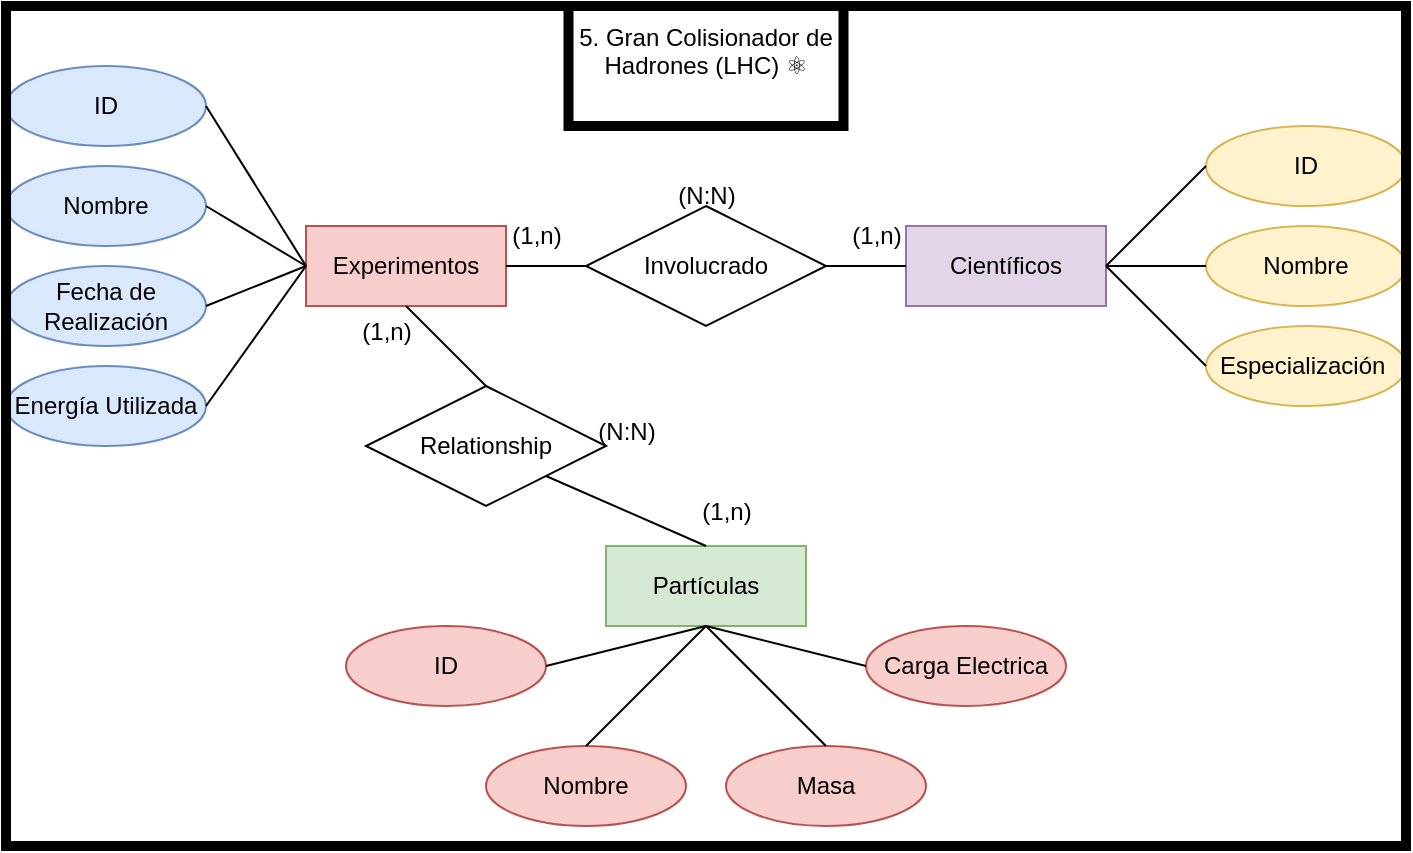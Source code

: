 <mxfile version="26.0.14">
  <diagram name="Página-1" id="2kknnnNVVvukoXmi1JOT">
    <mxGraphModel dx="1434" dy="772" grid="1" gridSize="10" guides="1" tooltips="1" connect="1" arrows="1" fold="1" page="1" pageScale="1" pageWidth="827" pageHeight="1169" math="0" shadow="0">
      <root>
        <mxCell id="0" />
        <mxCell id="1" parent="0" />
        <mxCell id="_3PhJ_lOyCpSB4u0JZe_-1" value="Experimentos" style="whiteSpace=wrap;html=1;align=center;fillColor=#f8cecc;strokeColor=#b85450;" parent="1" vertex="1">
          <mxGeometry x="160" y="120" width="100" height="40" as="geometry" />
        </mxCell>
        <mxCell id="_3PhJ_lOyCpSB4u0JZe_-2" value="Nombre" style="ellipse;whiteSpace=wrap;html=1;align=center;fillColor=#dae8fc;strokeColor=#6c8ebf;" parent="1" vertex="1">
          <mxGeometry x="10" y="90" width="100" height="40" as="geometry" />
        </mxCell>
        <mxCell id="_3PhJ_lOyCpSB4u0JZe_-3" value="Fecha de Realización" style="ellipse;whiteSpace=wrap;html=1;align=center;fillColor=#dae8fc;strokeColor=#6c8ebf;" parent="1" vertex="1">
          <mxGeometry x="10" y="140" width="100" height="40" as="geometry" />
        </mxCell>
        <mxCell id="_3PhJ_lOyCpSB4u0JZe_-4" value="Energía Utilizada" style="ellipse;whiteSpace=wrap;html=1;align=center;fillColor=#dae8fc;strokeColor=#6c8ebf;" parent="1" vertex="1">
          <mxGeometry x="10" y="190" width="100" height="40" as="geometry" />
        </mxCell>
        <mxCell id="_3PhJ_lOyCpSB4u0JZe_-5" value="ID" style="ellipse;whiteSpace=wrap;html=1;align=center;fillColor=#dae8fc;strokeColor=#6c8ebf;" parent="1" vertex="1">
          <mxGeometry x="10" y="40" width="100" height="40" as="geometry" />
        </mxCell>
        <mxCell id="_3PhJ_lOyCpSB4u0JZe_-7" value="" style="endArrow=none;html=1;rounded=0;exitX=1;exitY=0.5;exitDx=0;exitDy=0;entryX=0;entryY=0.5;entryDx=0;entryDy=0;" parent="1" source="_3PhJ_lOyCpSB4u0JZe_-5" target="_3PhJ_lOyCpSB4u0JZe_-1" edge="1">
          <mxGeometry relative="1" as="geometry">
            <mxPoint x="330" y="300" as="sourcePoint" />
            <mxPoint x="490" y="300" as="targetPoint" />
          </mxGeometry>
        </mxCell>
        <mxCell id="_3PhJ_lOyCpSB4u0JZe_-8" value="" style="endArrow=none;html=1;rounded=0;exitX=1;exitY=0.5;exitDx=0;exitDy=0;entryX=0;entryY=0.5;entryDx=0;entryDy=0;" parent="1" source="_3PhJ_lOyCpSB4u0JZe_-2" target="_3PhJ_lOyCpSB4u0JZe_-1" edge="1">
          <mxGeometry relative="1" as="geometry">
            <mxPoint x="330" y="300" as="sourcePoint" />
            <mxPoint x="490" y="300" as="targetPoint" />
          </mxGeometry>
        </mxCell>
        <mxCell id="_3PhJ_lOyCpSB4u0JZe_-9" value="" style="endArrow=none;html=1;rounded=0;exitX=1;exitY=0.5;exitDx=0;exitDy=0;entryX=0;entryY=0.5;entryDx=0;entryDy=0;" parent="1" source="_3PhJ_lOyCpSB4u0JZe_-4" target="_3PhJ_lOyCpSB4u0JZe_-1" edge="1">
          <mxGeometry relative="1" as="geometry">
            <mxPoint x="120" y="120" as="sourcePoint" />
            <mxPoint x="500" y="310" as="targetPoint" />
          </mxGeometry>
        </mxCell>
        <mxCell id="_3PhJ_lOyCpSB4u0JZe_-10" value="" style="endArrow=none;html=1;rounded=0;exitX=1;exitY=0.5;exitDx=0;exitDy=0;entryX=0;entryY=0.5;entryDx=0;entryDy=0;" parent="1" source="_3PhJ_lOyCpSB4u0JZe_-3" target="_3PhJ_lOyCpSB4u0JZe_-1" edge="1">
          <mxGeometry relative="1" as="geometry">
            <mxPoint x="130" y="130" as="sourcePoint" />
            <mxPoint x="510" y="320" as="targetPoint" />
          </mxGeometry>
        </mxCell>
        <mxCell id="_3PhJ_lOyCpSB4u0JZe_-11" value="Científicos" style="whiteSpace=wrap;html=1;align=center;fillColor=#e1d5e7;strokeColor=#9673a6;" parent="1" vertex="1">
          <mxGeometry x="460" y="120" width="100" height="40" as="geometry" />
        </mxCell>
        <mxCell id="_3PhJ_lOyCpSB4u0JZe_-12" value="Involucrado" style="shape=rhombus;perimeter=rhombusPerimeter;whiteSpace=wrap;html=1;align=center;" parent="1" vertex="1">
          <mxGeometry x="300" y="110" width="120" height="60" as="geometry" />
        </mxCell>
        <mxCell id="_3PhJ_lOyCpSB4u0JZe_-13" value="" style="endArrow=none;html=1;rounded=0;exitX=1;exitY=0.5;exitDx=0;exitDy=0;entryX=0;entryY=0.5;entryDx=0;entryDy=0;" parent="1" source="_3PhJ_lOyCpSB4u0JZe_-1" target="_3PhJ_lOyCpSB4u0JZe_-12" edge="1">
          <mxGeometry relative="1" as="geometry">
            <mxPoint x="270" y="210" as="sourcePoint" />
            <mxPoint x="430" y="210" as="targetPoint" />
          </mxGeometry>
        </mxCell>
        <mxCell id="_3PhJ_lOyCpSB4u0JZe_-14" value="" style="endArrow=none;html=1;rounded=0;exitX=1;exitY=0.5;exitDx=0;exitDy=0;entryX=0;entryY=0.5;entryDx=0;entryDy=0;" parent="1" source="_3PhJ_lOyCpSB4u0JZe_-12" target="_3PhJ_lOyCpSB4u0JZe_-11" edge="1">
          <mxGeometry relative="1" as="geometry">
            <mxPoint x="270" y="150" as="sourcePoint" />
            <mxPoint x="310" y="150" as="targetPoint" />
          </mxGeometry>
        </mxCell>
        <mxCell id="_3PhJ_lOyCpSB4u0JZe_-15" value="Especialización&amp;nbsp;" style="ellipse;whiteSpace=wrap;html=1;align=center;fillColor=#fff2cc;strokeColor=#d6b656;" parent="1" vertex="1">
          <mxGeometry x="610" y="170" width="100" height="40" as="geometry" />
        </mxCell>
        <mxCell id="_3PhJ_lOyCpSB4u0JZe_-16" value="Nombre" style="ellipse;whiteSpace=wrap;html=1;align=center;fillColor=#fff2cc;strokeColor=#d6b656;" parent="1" vertex="1">
          <mxGeometry x="610" y="120" width="100" height="40" as="geometry" />
        </mxCell>
        <mxCell id="_3PhJ_lOyCpSB4u0JZe_-17" value="ID" style="ellipse;whiteSpace=wrap;html=1;align=center;fillColor=#fff2cc;strokeColor=#d6b656;" parent="1" vertex="1">
          <mxGeometry x="610" y="70" width="100" height="40" as="geometry" />
        </mxCell>
        <mxCell id="_3PhJ_lOyCpSB4u0JZe_-18" value="" style="endArrow=none;html=1;rounded=0;exitX=1;exitY=0.5;exitDx=0;exitDy=0;entryX=0;entryY=0.5;entryDx=0;entryDy=0;" parent="1" source="_3PhJ_lOyCpSB4u0JZe_-11" target="_3PhJ_lOyCpSB4u0JZe_-16" edge="1">
          <mxGeometry relative="1" as="geometry">
            <mxPoint x="440" y="310" as="sourcePoint" />
            <mxPoint x="600" y="310" as="targetPoint" />
          </mxGeometry>
        </mxCell>
        <mxCell id="_3PhJ_lOyCpSB4u0JZe_-19" value="" style="endArrow=none;html=1;rounded=0;exitX=1;exitY=0.5;exitDx=0;exitDy=0;entryX=0;entryY=0.5;entryDx=0;entryDy=0;" parent="1" source="_3PhJ_lOyCpSB4u0JZe_-11" target="_3PhJ_lOyCpSB4u0JZe_-15" edge="1">
          <mxGeometry relative="1" as="geometry">
            <mxPoint x="450" y="320" as="sourcePoint" />
            <mxPoint x="610" y="320" as="targetPoint" />
          </mxGeometry>
        </mxCell>
        <mxCell id="_3PhJ_lOyCpSB4u0JZe_-20" value="" style="endArrow=none;html=1;rounded=0;exitX=1;exitY=0.5;exitDx=0;exitDy=0;entryX=0;entryY=0.5;entryDx=0;entryDy=0;" parent="1" source="_3PhJ_lOyCpSB4u0JZe_-11" target="_3PhJ_lOyCpSB4u0JZe_-17" edge="1">
          <mxGeometry relative="1" as="geometry">
            <mxPoint x="460" y="330" as="sourcePoint" />
            <mxPoint x="620" y="330" as="targetPoint" />
          </mxGeometry>
        </mxCell>
        <mxCell id="_3PhJ_lOyCpSB4u0JZe_-21" value="(1,n)" style="text;html=1;align=center;verticalAlign=middle;resizable=0;points=[];autosize=1;strokeColor=none;fillColor=none;" parent="1" vertex="1">
          <mxGeometry x="420" y="110" width="50" height="30" as="geometry" />
        </mxCell>
        <mxCell id="_3PhJ_lOyCpSB4u0JZe_-23" value="(1,n)" style="text;html=1;align=center;verticalAlign=middle;resizable=0;points=[];autosize=1;strokeColor=none;fillColor=none;" parent="1" vertex="1">
          <mxGeometry x="250" y="110" width="50" height="30" as="geometry" />
        </mxCell>
        <mxCell id="_3PhJ_lOyCpSB4u0JZe_-24" value="(N:N)" style="text;html=1;align=center;verticalAlign=middle;resizable=0;points=[];autosize=1;strokeColor=none;fillColor=none;" parent="1" vertex="1">
          <mxGeometry x="335" y="90" width="50" height="30" as="geometry" />
        </mxCell>
        <mxCell id="_3PhJ_lOyCpSB4u0JZe_-26" value="Partículas" style="whiteSpace=wrap;html=1;align=center;fillColor=#d5e8d4;strokeColor=#82b366;" parent="1" vertex="1">
          <mxGeometry x="310" y="280" width="100" height="40" as="geometry" />
        </mxCell>
        <mxCell id="_3PhJ_lOyCpSB4u0JZe_-27" value="Masa" style="ellipse;whiteSpace=wrap;html=1;align=center;fillColor=#f8cecc;strokeColor=#b85450;" parent="1" vertex="1">
          <mxGeometry x="370" y="380" width="100" height="40" as="geometry" />
        </mxCell>
        <mxCell id="_3PhJ_lOyCpSB4u0JZe_-28" value="ID" style="ellipse;whiteSpace=wrap;html=1;align=center;fillColor=#f8cecc;strokeColor=#b85450;" parent="1" vertex="1">
          <mxGeometry x="180" y="320" width="100" height="40" as="geometry" />
        </mxCell>
        <mxCell id="_3PhJ_lOyCpSB4u0JZe_-29" value="Nombre" style="ellipse;whiteSpace=wrap;html=1;align=center;fillColor=#f8cecc;strokeColor=#b85450;" parent="1" vertex="1">
          <mxGeometry x="250" y="380" width="100" height="40" as="geometry" />
        </mxCell>
        <mxCell id="_3PhJ_lOyCpSB4u0JZe_-30" value="Carga Electrica" style="ellipse;whiteSpace=wrap;html=1;align=center;fillColor=#f8cecc;strokeColor=#b85450;" parent="1" vertex="1">
          <mxGeometry x="440" y="320" width="100" height="40" as="geometry" />
        </mxCell>
        <mxCell id="_3PhJ_lOyCpSB4u0JZe_-31" value="" style="endArrow=none;html=1;rounded=0;exitX=1;exitY=0.5;exitDx=0;exitDy=0;entryX=0.5;entryY=1;entryDx=0;entryDy=0;" parent="1" source="_3PhJ_lOyCpSB4u0JZe_-28" target="_3PhJ_lOyCpSB4u0JZe_-26" edge="1">
          <mxGeometry relative="1" as="geometry">
            <mxPoint x="120" y="510" as="sourcePoint" />
            <mxPoint x="280" y="510" as="targetPoint" />
          </mxGeometry>
        </mxCell>
        <mxCell id="_3PhJ_lOyCpSB4u0JZe_-32" value="" style="endArrow=none;html=1;rounded=0;exitX=0.5;exitY=1;exitDx=0;exitDy=0;entryX=0.5;entryY=0;entryDx=0;entryDy=0;" parent="1" source="_3PhJ_lOyCpSB4u0JZe_-26" target="_3PhJ_lOyCpSB4u0JZe_-29" edge="1">
          <mxGeometry relative="1" as="geometry">
            <mxPoint x="130" y="520" as="sourcePoint" />
            <mxPoint x="290" y="520" as="targetPoint" />
          </mxGeometry>
        </mxCell>
        <mxCell id="_3PhJ_lOyCpSB4u0JZe_-33" value="" style="endArrow=none;html=1;rounded=0;exitX=0.5;exitY=1;exitDx=0;exitDy=0;entryX=0.5;entryY=0;entryDx=0;entryDy=0;" parent="1" source="_3PhJ_lOyCpSB4u0JZe_-26" target="_3PhJ_lOyCpSB4u0JZe_-27" edge="1">
          <mxGeometry relative="1" as="geometry">
            <mxPoint x="140" y="530" as="sourcePoint" />
            <mxPoint x="300" y="530" as="targetPoint" />
          </mxGeometry>
        </mxCell>
        <mxCell id="_3PhJ_lOyCpSB4u0JZe_-34" value="" style="endArrow=none;html=1;rounded=0;exitX=0.5;exitY=1;exitDx=0;exitDy=0;entryX=0;entryY=0.5;entryDx=0;entryDy=0;" parent="1" source="_3PhJ_lOyCpSB4u0JZe_-26" target="_3PhJ_lOyCpSB4u0JZe_-30" edge="1">
          <mxGeometry relative="1" as="geometry">
            <mxPoint x="150" y="540" as="sourcePoint" />
            <mxPoint x="310" y="540" as="targetPoint" />
          </mxGeometry>
        </mxCell>
        <mxCell id="_3PhJ_lOyCpSB4u0JZe_-35" value="Relationship" style="shape=rhombus;perimeter=rhombusPerimeter;whiteSpace=wrap;html=1;align=center;" parent="1" vertex="1">
          <mxGeometry x="190" y="200" width="120" height="60" as="geometry" />
        </mxCell>
        <mxCell id="_3PhJ_lOyCpSB4u0JZe_-36" value="" style="endArrow=none;html=1;rounded=0;exitX=1;exitY=1;exitDx=0;exitDy=0;entryX=0.5;entryY=0;entryDx=0;entryDy=0;" parent="1" source="_3PhJ_lOyCpSB4u0JZe_-35" target="_3PhJ_lOyCpSB4u0JZe_-26" edge="1">
          <mxGeometry relative="1" as="geometry">
            <mxPoint x="10" y="460" as="sourcePoint" />
            <mxPoint x="170" y="460" as="targetPoint" />
          </mxGeometry>
        </mxCell>
        <mxCell id="_3PhJ_lOyCpSB4u0JZe_-37" value="" style="endArrow=none;html=1;rounded=0;exitX=0.5;exitY=1;exitDx=0;exitDy=0;entryX=0.5;entryY=0;entryDx=0;entryDy=0;" parent="1" source="_3PhJ_lOyCpSB4u0JZe_-1" target="_3PhJ_lOyCpSB4u0JZe_-35" edge="1">
          <mxGeometry relative="1" as="geometry">
            <mxPoint x="290" y="255" as="sourcePoint" />
            <mxPoint x="370" y="290" as="targetPoint" />
          </mxGeometry>
        </mxCell>
        <mxCell id="_3PhJ_lOyCpSB4u0JZe_-38" value="(1,n)" style="text;html=1;align=center;verticalAlign=middle;resizable=0;points=[];autosize=1;strokeColor=none;fillColor=none;" parent="1" vertex="1">
          <mxGeometry x="175" y="158" width="50" height="30" as="geometry" />
        </mxCell>
        <mxCell id="_3PhJ_lOyCpSB4u0JZe_-39" value="(1,n)" style="text;html=1;align=center;verticalAlign=middle;resizable=0;points=[];autosize=1;strokeColor=none;fillColor=none;" parent="1" vertex="1">
          <mxGeometry x="345" y="248" width="50" height="30" as="geometry" />
        </mxCell>
        <mxCell id="_3PhJ_lOyCpSB4u0JZe_-40" value="(N:N)" style="text;html=1;align=center;verticalAlign=middle;resizable=0;points=[];autosize=1;strokeColor=none;fillColor=none;" parent="1" vertex="1">
          <mxGeometry x="295" y="208" width="50" height="30" as="geometry" />
        </mxCell>
        <mxCell id="_3PhJ_lOyCpSB4u0JZe_-41" value="" style="rounded=0;whiteSpace=wrap;html=1;fillColor=none;strokeWidth=5;" parent="1" vertex="1">
          <mxGeometry x="10" y="10" width="700" height="420" as="geometry" />
        </mxCell>
        <mxCell id="_3PhJ_lOyCpSB4u0JZe_-42" value="5. Gran Colisionador de Hadrones (LHC) ⚛️&lt;div&gt;&lt;br&gt;&lt;/div&gt;" style="whiteSpace=wrap;html=1;align=center;strokeWidth=5;" parent="1" vertex="1">
          <mxGeometry x="291.25" y="10" width="137.5" height="60" as="geometry" />
        </mxCell>
      </root>
    </mxGraphModel>
  </diagram>
</mxfile>
